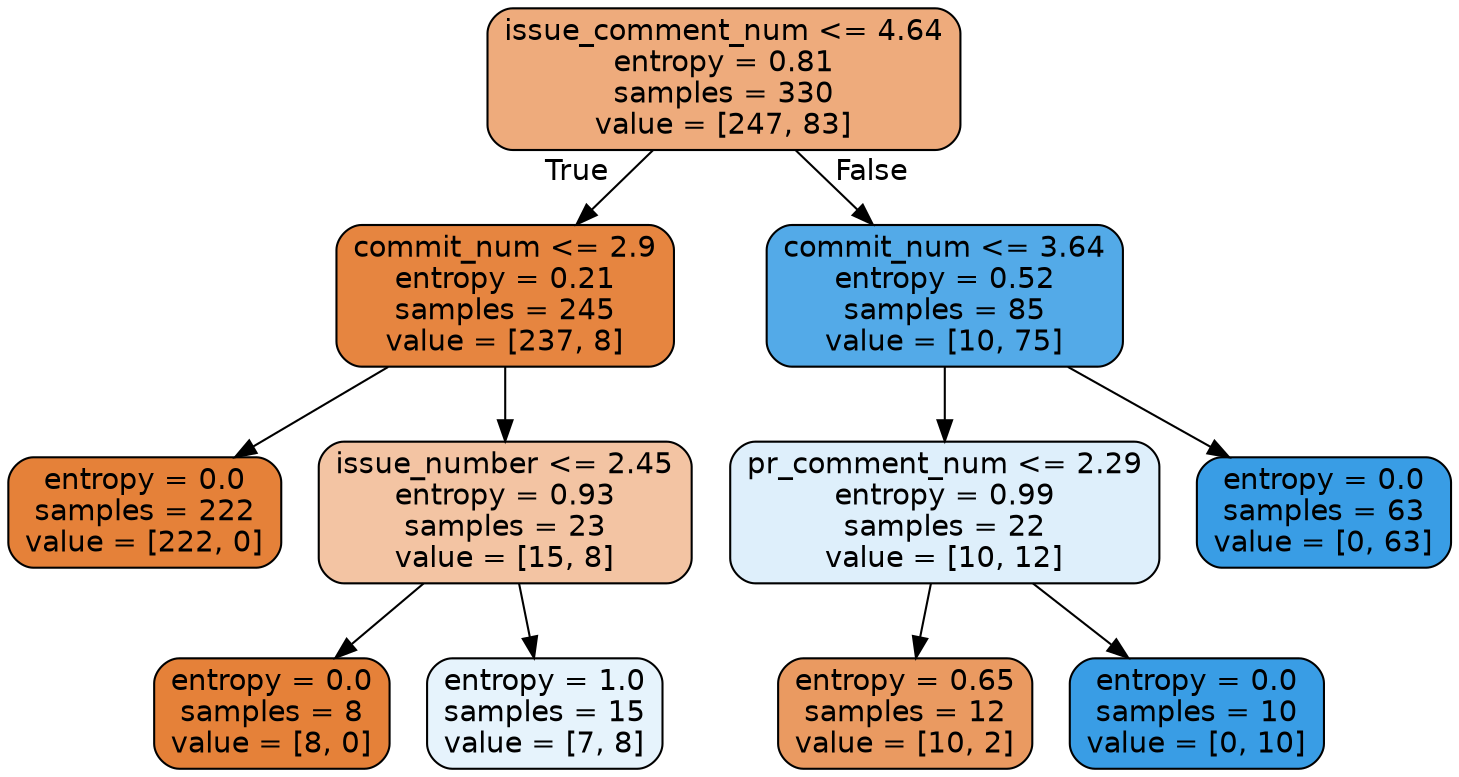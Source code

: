 digraph Tree {
node [shape=box, style="filled, rounded", color="black", fontname=helvetica] ;
edge [fontname=helvetica] ;
0 [label="issue_comment_num <= 4.64\nentropy = 0.81\nsamples = 330\nvalue = [247, 83]", fillcolor="#eeab7c"] ;
1 [label="commit_num <= 2.9\nentropy = 0.21\nsamples = 245\nvalue = [237, 8]", fillcolor="#e68540"] ;
0 -> 1 [labeldistance=2.5, labelangle=45, headlabel="True"] ;
2 [label="entropy = 0.0\nsamples = 222\nvalue = [222, 0]", fillcolor="#e58139"] ;
1 -> 2 ;
3 [label="issue_number <= 2.45\nentropy = 0.93\nsamples = 23\nvalue = [15, 8]", fillcolor="#f3c4a3"] ;
1 -> 3 ;
4 [label="entropy = 0.0\nsamples = 8\nvalue = [8, 0]", fillcolor="#e58139"] ;
3 -> 4 ;
5 [label="entropy = 1.0\nsamples = 15\nvalue = [7, 8]", fillcolor="#e6f3fc"] ;
3 -> 5 ;
6 [label="commit_num <= 3.64\nentropy = 0.52\nsamples = 85\nvalue = [10, 75]", fillcolor="#53aae8"] ;
0 -> 6 [labeldistance=2.5, labelangle=-45, headlabel="False"] ;
7 [label="pr_comment_num <= 2.29\nentropy = 0.99\nsamples = 22\nvalue = [10, 12]", fillcolor="#deeffb"] ;
6 -> 7 ;
8 [label="entropy = 0.65\nsamples = 12\nvalue = [10, 2]", fillcolor="#ea9a61"] ;
7 -> 8 ;
9 [label="entropy = 0.0\nsamples = 10\nvalue = [0, 10]", fillcolor="#399de5"] ;
7 -> 9 ;
10 [label="entropy = 0.0\nsamples = 63\nvalue = [0, 63]", fillcolor="#399de5"] ;
6 -> 10 ;
}